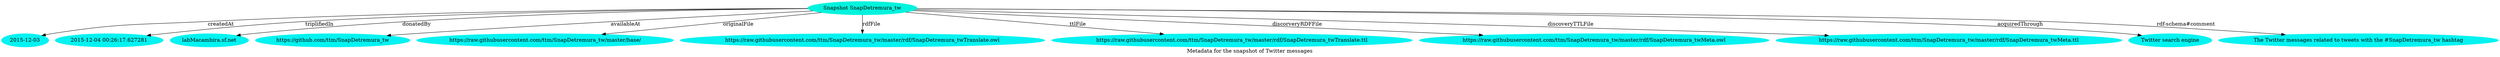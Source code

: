 digraph  {
	graph [label="Metadata for the snapshot of Twitter messages"];
	node [label="\N"];
	"Snapshot SnapDetremura_tw"	 [color="#02F3DD",
		style=filled];
	569985	 [color="#02F3F1",
		label="2015-12-03",
		style=filled];
	"Snapshot SnapDetremura_tw" -> 569985	 [label=createdAt];
	569986	 [color="#02F3F1",
		label="2015-12-04 00:26:17.627281",
		style=filled];
	"Snapshot SnapDetremura_tw" -> 569986	 [label=triplifiedIn];
	569987	 [color="#02F3F1",
		label="labMacambira.sf.net",
		style=filled];
	"Snapshot SnapDetremura_tw" -> 569987	 [label=donatedBy];
	569988	 [color="#02F3F1",
		label="https://github.com/ttm/SnapDetremura_tw",
		style=filled];
	"Snapshot SnapDetremura_tw" -> 569988	 [label=availableAt];
	569989	 [color="#02F3F1",
		label="https://raw.githubusercontent.com/ttm/SnapDetremura_tw/master/base/",
		style=filled];
	"Snapshot SnapDetremura_tw" -> 569989	 [label=originalFile];
	569990	 [color="#02F3F1",
		label="https://raw.githubusercontent.com/ttm/SnapDetremura_tw/master/rdf/SnapDetremura_twTranslate.owl",
		style=filled];
	"Snapshot SnapDetremura_tw" -> 569990	 [label=rdfFile];
	569991	 [color="#02F3F1",
		label="https://raw.githubusercontent.com/ttm/SnapDetremura_tw/master/rdf/SnapDetremura_twTranslate.ttl",
		style=filled];
	"Snapshot SnapDetremura_tw" -> 569991	 [label=ttlFile];
	569992	 [color="#02F3F1",
		label="https://raw.githubusercontent.com/ttm/SnapDetremura_tw/master/rdf/SnapDetremura_twMeta.owl",
		style=filled];
	"Snapshot SnapDetremura_tw" -> 569992	 [label=discorveryRDFFile];
	569993	 [color="#02F3F1",
		label="https://raw.githubusercontent.com/ttm/SnapDetremura_tw/master/rdf/SnapDetremura_twMeta.ttl",
		style=filled];
	"Snapshot SnapDetremura_tw" -> 569993	 [label=discoveryTTLFile];
	569994	 [color="#02F3F1",
		label="Twitter search engine",
		style=filled];
	"Snapshot SnapDetremura_tw" -> 569994	 [label=acquiredThrough];
	569995	 [color="#02F3F1",
		label="The Twitter messages related to tweets with the #SnapDetremura_tw hashtag",
		style=filled];
	"Snapshot SnapDetremura_tw" -> 569995	 [label="rdf-schema#comment"];
}
